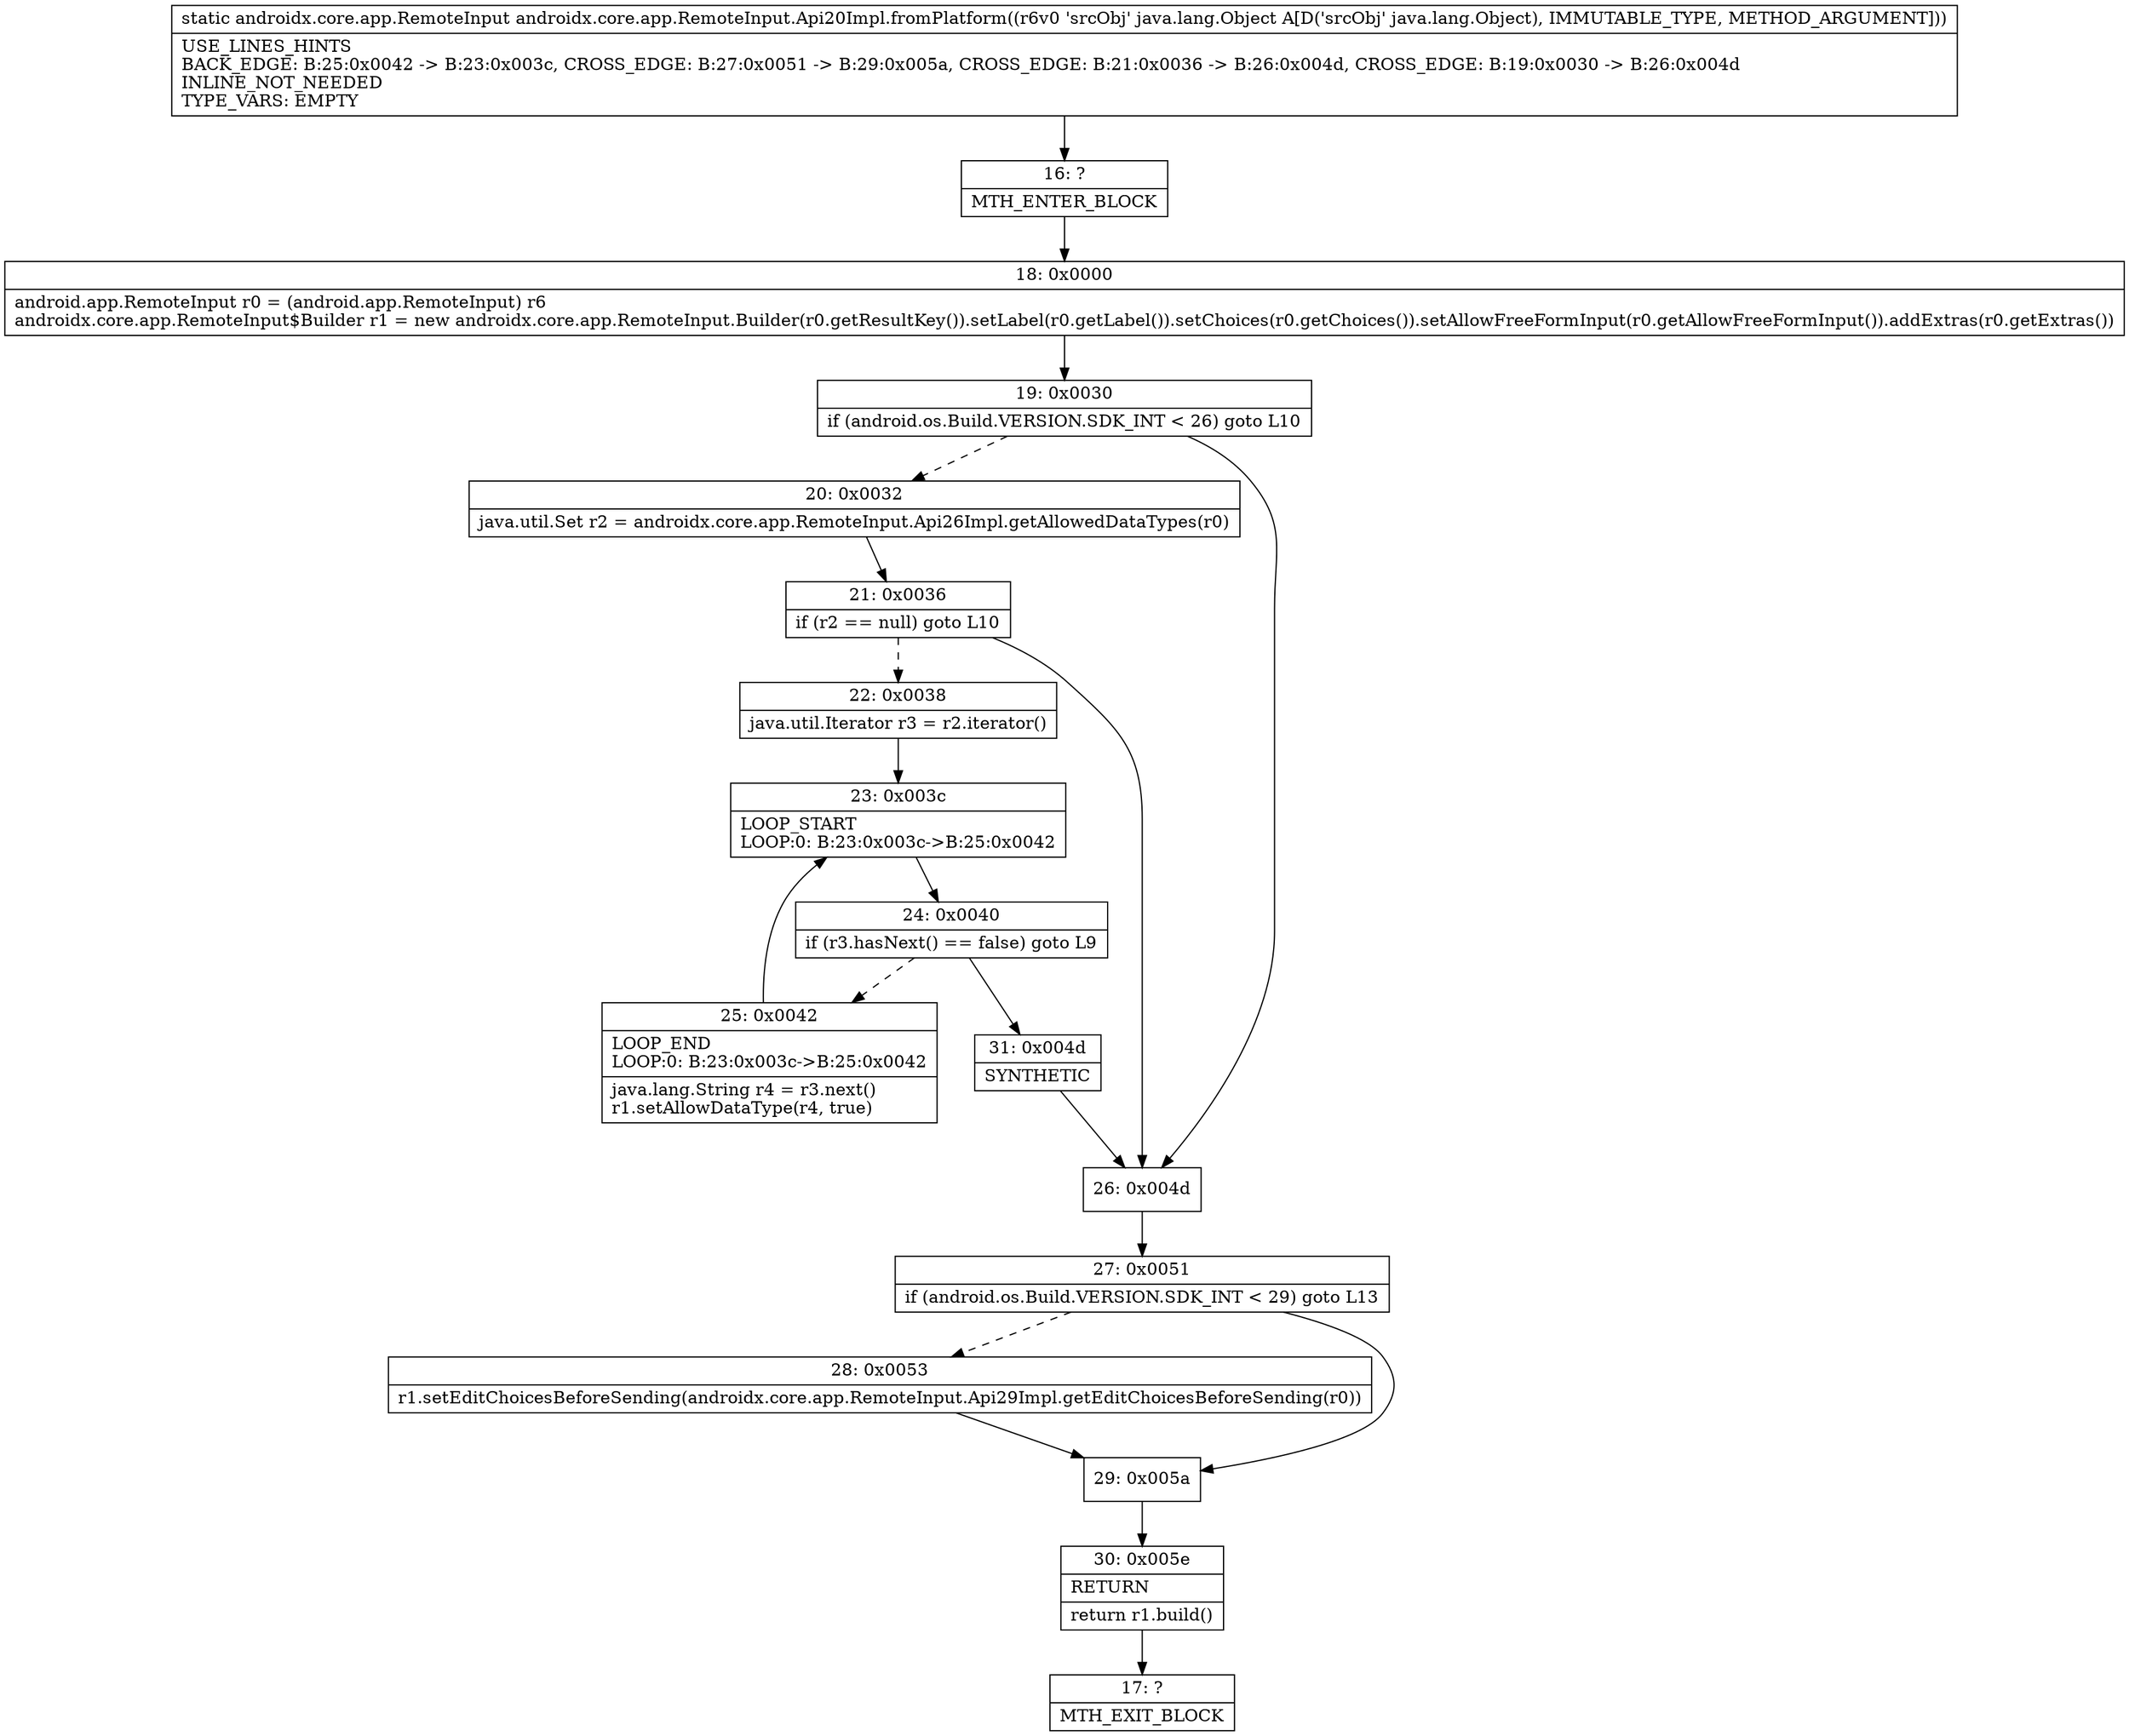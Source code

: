 digraph "CFG forandroidx.core.app.RemoteInput.Api20Impl.fromPlatform(Ljava\/lang\/Object;)Landroidx\/core\/app\/RemoteInput;" {
Node_16 [shape=record,label="{16\:\ ?|MTH_ENTER_BLOCK\l}"];
Node_18 [shape=record,label="{18\:\ 0x0000|android.app.RemoteInput r0 = (android.app.RemoteInput) r6\landroidx.core.app.RemoteInput$Builder r1 = new androidx.core.app.RemoteInput.Builder(r0.getResultKey()).setLabel(r0.getLabel()).setChoices(r0.getChoices()).setAllowFreeFormInput(r0.getAllowFreeFormInput()).addExtras(r0.getExtras())\l}"];
Node_19 [shape=record,label="{19\:\ 0x0030|if (android.os.Build.VERSION.SDK_INT \< 26) goto L10\l}"];
Node_20 [shape=record,label="{20\:\ 0x0032|java.util.Set r2 = androidx.core.app.RemoteInput.Api26Impl.getAllowedDataTypes(r0)\l}"];
Node_21 [shape=record,label="{21\:\ 0x0036|if (r2 == null) goto L10\l}"];
Node_22 [shape=record,label="{22\:\ 0x0038|java.util.Iterator r3 = r2.iterator()\l}"];
Node_23 [shape=record,label="{23\:\ 0x003c|LOOP_START\lLOOP:0: B:23:0x003c\-\>B:25:0x0042\l}"];
Node_24 [shape=record,label="{24\:\ 0x0040|if (r3.hasNext() == false) goto L9\l}"];
Node_25 [shape=record,label="{25\:\ 0x0042|LOOP_END\lLOOP:0: B:23:0x003c\-\>B:25:0x0042\l|java.lang.String r4 = r3.next()\lr1.setAllowDataType(r4, true)\l}"];
Node_31 [shape=record,label="{31\:\ 0x004d|SYNTHETIC\l}"];
Node_26 [shape=record,label="{26\:\ 0x004d}"];
Node_27 [shape=record,label="{27\:\ 0x0051|if (android.os.Build.VERSION.SDK_INT \< 29) goto L13\l}"];
Node_28 [shape=record,label="{28\:\ 0x0053|r1.setEditChoicesBeforeSending(androidx.core.app.RemoteInput.Api29Impl.getEditChoicesBeforeSending(r0))\l}"];
Node_29 [shape=record,label="{29\:\ 0x005a}"];
Node_30 [shape=record,label="{30\:\ 0x005e|RETURN\l|return r1.build()\l}"];
Node_17 [shape=record,label="{17\:\ ?|MTH_EXIT_BLOCK\l}"];
MethodNode[shape=record,label="{static androidx.core.app.RemoteInput androidx.core.app.RemoteInput.Api20Impl.fromPlatform((r6v0 'srcObj' java.lang.Object A[D('srcObj' java.lang.Object), IMMUTABLE_TYPE, METHOD_ARGUMENT]))  | USE_LINES_HINTS\lBACK_EDGE: B:25:0x0042 \-\> B:23:0x003c, CROSS_EDGE: B:27:0x0051 \-\> B:29:0x005a, CROSS_EDGE: B:21:0x0036 \-\> B:26:0x004d, CROSS_EDGE: B:19:0x0030 \-\> B:26:0x004d\lINLINE_NOT_NEEDED\lTYPE_VARS: EMPTY\l}"];
MethodNode -> Node_16;Node_16 -> Node_18;
Node_18 -> Node_19;
Node_19 -> Node_20[style=dashed];
Node_19 -> Node_26;
Node_20 -> Node_21;
Node_21 -> Node_22[style=dashed];
Node_21 -> Node_26;
Node_22 -> Node_23;
Node_23 -> Node_24;
Node_24 -> Node_25[style=dashed];
Node_24 -> Node_31;
Node_25 -> Node_23;
Node_31 -> Node_26;
Node_26 -> Node_27;
Node_27 -> Node_28[style=dashed];
Node_27 -> Node_29;
Node_28 -> Node_29;
Node_29 -> Node_30;
Node_30 -> Node_17;
}

